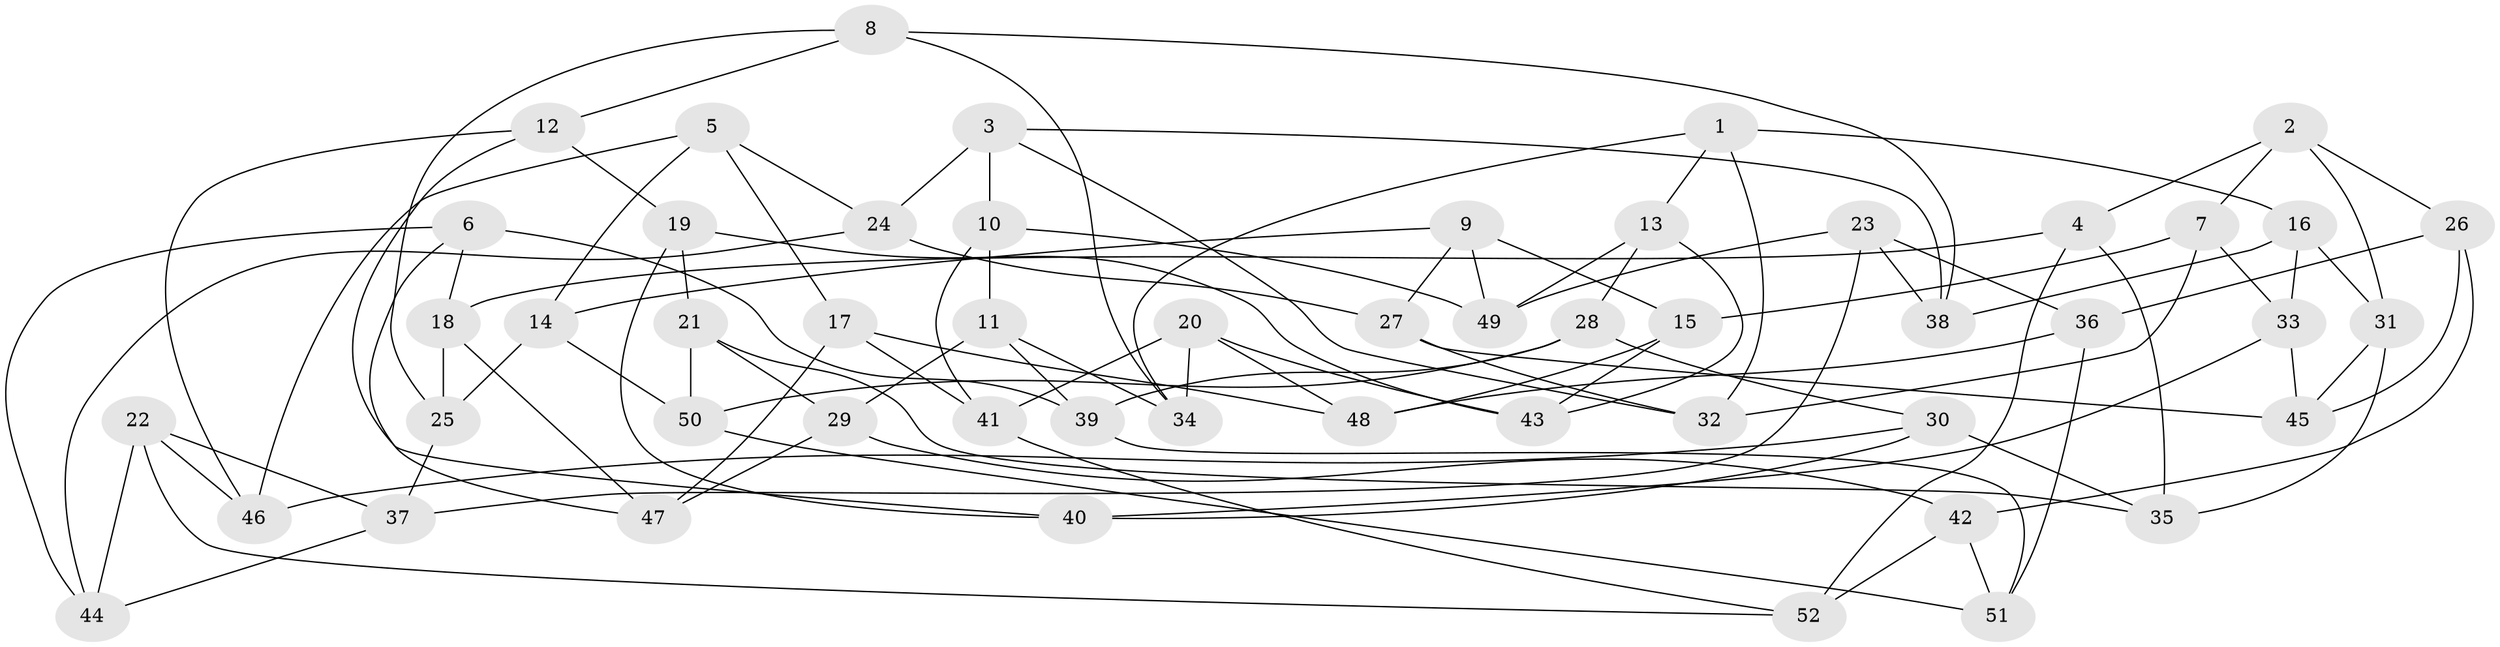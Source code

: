 // coarse degree distribution, {6: 0.34375, 4: 0.28125, 5: 0.28125, 3: 0.09375}
// Generated by graph-tools (version 1.1) at 2025/38/03/04/25 23:38:11]
// undirected, 52 vertices, 104 edges
graph export_dot {
  node [color=gray90,style=filled];
  1;
  2;
  3;
  4;
  5;
  6;
  7;
  8;
  9;
  10;
  11;
  12;
  13;
  14;
  15;
  16;
  17;
  18;
  19;
  20;
  21;
  22;
  23;
  24;
  25;
  26;
  27;
  28;
  29;
  30;
  31;
  32;
  33;
  34;
  35;
  36;
  37;
  38;
  39;
  40;
  41;
  42;
  43;
  44;
  45;
  46;
  47;
  48;
  49;
  50;
  51;
  52;
  1 -- 34;
  1 -- 32;
  1 -- 16;
  1 -- 13;
  2 -- 26;
  2 -- 7;
  2 -- 31;
  2 -- 4;
  3 -- 38;
  3 -- 24;
  3 -- 10;
  3 -- 32;
  4 -- 35;
  4 -- 18;
  4 -- 52;
  5 -- 24;
  5 -- 46;
  5 -- 14;
  5 -- 17;
  6 -- 39;
  6 -- 47;
  6 -- 44;
  6 -- 18;
  7 -- 32;
  7 -- 15;
  7 -- 33;
  8 -- 34;
  8 -- 38;
  8 -- 25;
  8 -- 12;
  9 -- 49;
  9 -- 27;
  9 -- 14;
  9 -- 15;
  10 -- 49;
  10 -- 41;
  10 -- 11;
  11 -- 34;
  11 -- 29;
  11 -- 39;
  12 -- 19;
  12 -- 40;
  12 -- 46;
  13 -- 43;
  13 -- 28;
  13 -- 49;
  14 -- 25;
  14 -- 50;
  15 -- 43;
  15 -- 48;
  16 -- 38;
  16 -- 31;
  16 -- 33;
  17 -- 47;
  17 -- 41;
  17 -- 48;
  18 -- 25;
  18 -- 47;
  19 -- 40;
  19 -- 21;
  19 -- 43;
  20 -- 43;
  20 -- 41;
  20 -- 48;
  20 -- 34;
  21 -- 50;
  21 -- 35;
  21 -- 29;
  22 -- 46;
  22 -- 52;
  22 -- 44;
  22 -- 37;
  23 -- 36;
  23 -- 49;
  23 -- 37;
  23 -- 38;
  24 -- 27;
  24 -- 44;
  25 -- 37;
  26 -- 42;
  26 -- 36;
  26 -- 45;
  27 -- 45;
  27 -- 32;
  28 -- 50;
  28 -- 30;
  28 -- 39;
  29 -- 42;
  29 -- 47;
  30 -- 46;
  30 -- 35;
  30 -- 40;
  31 -- 45;
  31 -- 35;
  33 -- 45;
  33 -- 40;
  36 -- 51;
  36 -- 48;
  37 -- 44;
  39 -- 51;
  41 -- 52;
  42 -- 52;
  42 -- 51;
  50 -- 51;
}
